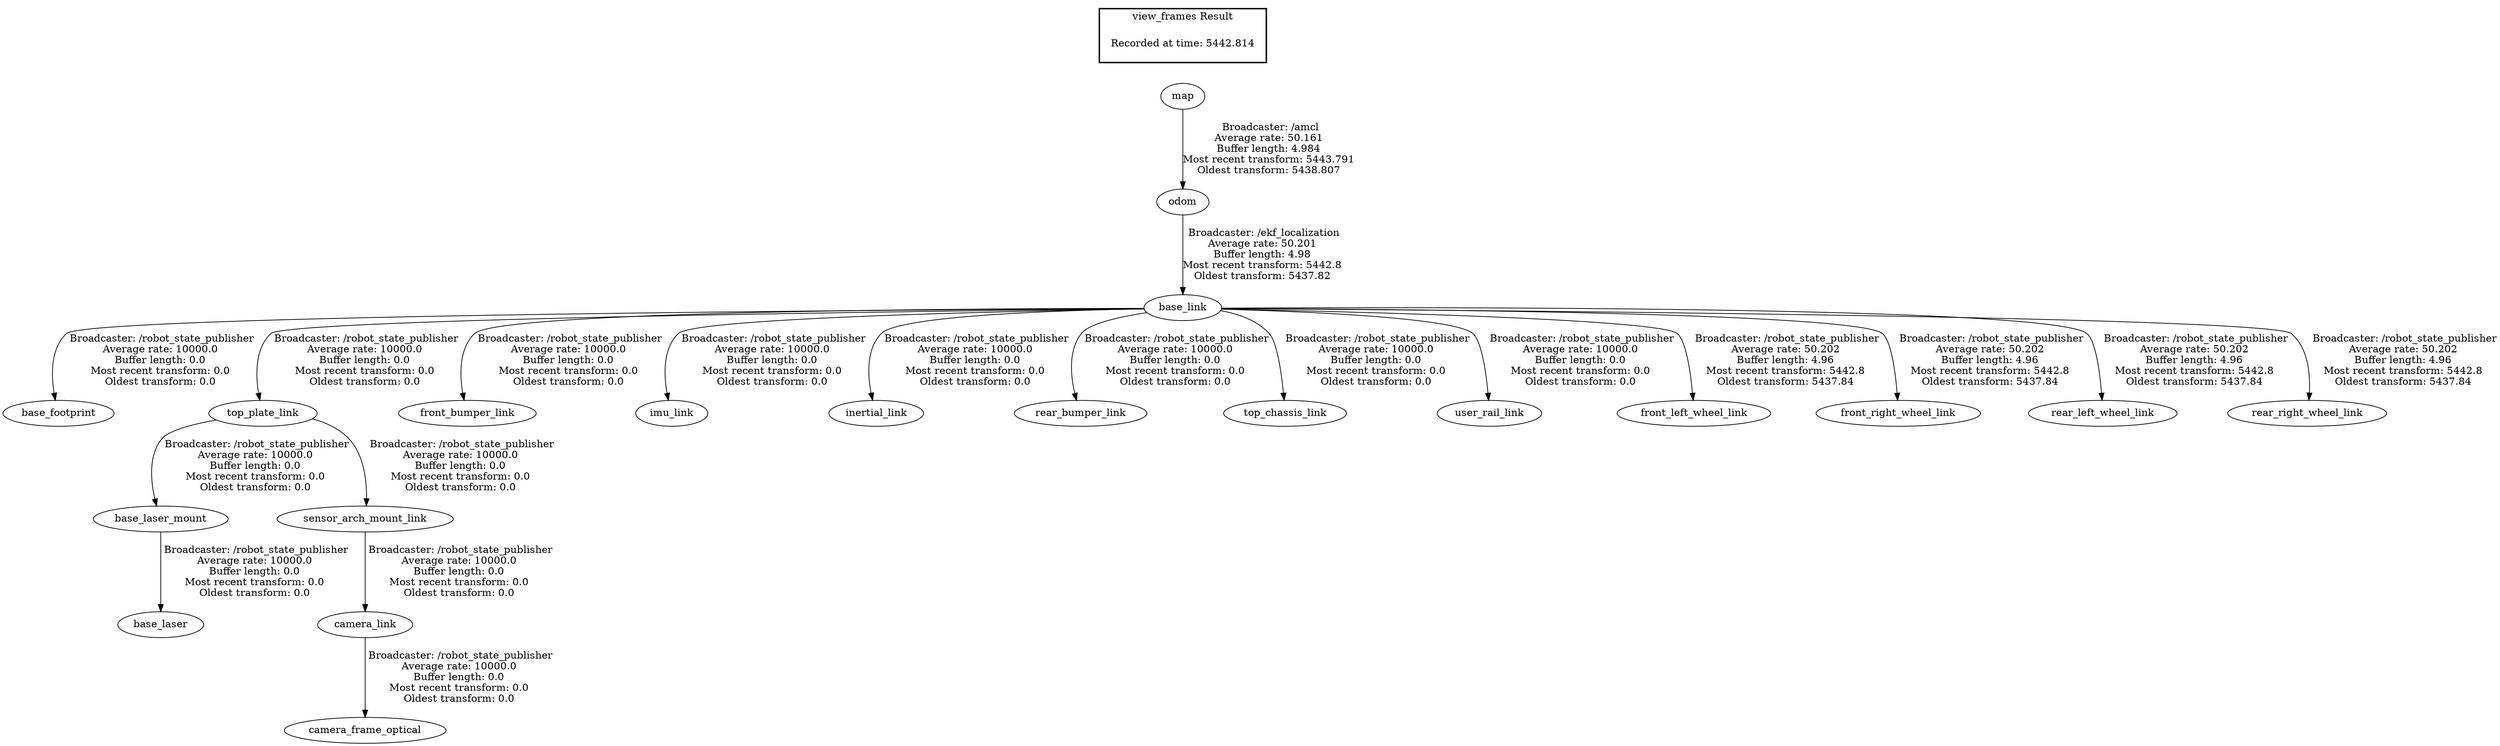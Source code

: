 digraph G {
"odom" -> "base_link"[label=" Broadcaster: /ekf_localization\nAverage rate: 50.201\nBuffer length: 4.98\nMost recent transform: 5442.8\nOldest transform: 5437.82\n"];
"map" -> "odom"[label=" Broadcaster: /amcl\nAverage rate: 50.161\nBuffer length: 4.984\nMost recent transform: 5443.791\nOldest transform: 5438.807\n"];
"base_link" -> "base_footprint"[label=" Broadcaster: /robot_state_publisher\nAverage rate: 10000.0\nBuffer length: 0.0\nMost recent transform: 0.0\nOldest transform: 0.0\n"];
"base_laser_mount" -> "base_laser"[label=" Broadcaster: /robot_state_publisher\nAverage rate: 10000.0\nBuffer length: 0.0\nMost recent transform: 0.0\nOldest transform: 0.0\n"];
"top_plate_link" -> "base_laser_mount"[label=" Broadcaster: /robot_state_publisher\nAverage rate: 10000.0\nBuffer length: 0.0\nMost recent transform: 0.0\nOldest transform: 0.0\n"];
"camera_link" -> "camera_frame_optical"[label=" Broadcaster: /robot_state_publisher\nAverage rate: 10000.0\nBuffer length: 0.0\nMost recent transform: 0.0\nOldest transform: 0.0\n"];
"sensor_arch_mount_link" -> "camera_link"[label=" Broadcaster: /robot_state_publisher\nAverage rate: 10000.0\nBuffer length: 0.0\nMost recent transform: 0.0\nOldest transform: 0.0\n"];
"base_link" -> "front_bumper_link"[label=" Broadcaster: /robot_state_publisher\nAverage rate: 10000.0\nBuffer length: 0.0\nMost recent transform: 0.0\nOldest transform: 0.0\n"];
"base_link" -> "imu_link"[label=" Broadcaster: /robot_state_publisher\nAverage rate: 10000.0\nBuffer length: 0.0\nMost recent transform: 0.0\nOldest transform: 0.0\n"];
"base_link" -> "inertial_link"[label=" Broadcaster: /robot_state_publisher\nAverage rate: 10000.0\nBuffer length: 0.0\nMost recent transform: 0.0\nOldest transform: 0.0\n"];
"top_plate_link" -> "sensor_arch_mount_link"[label=" Broadcaster: /robot_state_publisher\nAverage rate: 10000.0\nBuffer length: 0.0\nMost recent transform: 0.0\nOldest transform: 0.0\n"];
"base_link" -> "top_plate_link"[label=" Broadcaster: /robot_state_publisher\nAverage rate: 10000.0\nBuffer length: 0.0\nMost recent transform: 0.0\nOldest transform: 0.0\n"];
"base_link" -> "rear_bumper_link"[label=" Broadcaster: /robot_state_publisher\nAverage rate: 10000.0\nBuffer length: 0.0\nMost recent transform: 0.0\nOldest transform: 0.0\n"];
"base_link" -> "top_chassis_link"[label=" Broadcaster: /robot_state_publisher\nAverage rate: 10000.0\nBuffer length: 0.0\nMost recent transform: 0.0\nOldest transform: 0.0\n"];
"base_link" -> "user_rail_link"[label=" Broadcaster: /robot_state_publisher\nAverage rate: 10000.0\nBuffer length: 0.0\nMost recent transform: 0.0\nOldest transform: 0.0\n"];
"base_link" -> "front_left_wheel_link"[label=" Broadcaster: /robot_state_publisher\nAverage rate: 50.202\nBuffer length: 4.96\nMost recent transform: 5442.8\nOldest transform: 5437.84\n"];
"base_link" -> "front_right_wheel_link"[label=" Broadcaster: /robot_state_publisher\nAverage rate: 50.202\nBuffer length: 4.96\nMost recent transform: 5442.8\nOldest transform: 5437.84\n"];
"base_link" -> "rear_left_wheel_link"[label=" Broadcaster: /robot_state_publisher\nAverage rate: 50.202\nBuffer length: 4.96\nMost recent transform: 5442.8\nOldest transform: 5437.84\n"];
"base_link" -> "rear_right_wheel_link"[label=" Broadcaster: /robot_state_publisher\nAverage rate: 50.202\nBuffer length: 4.96\nMost recent transform: 5442.8\nOldest transform: 5437.84\n"];
edge [style=invis];
 subgraph cluster_legend { style=bold; color=black; label ="view_frames Result";
"Recorded at time: 5442.814"[ shape=plaintext ] ;
}->"map";
}
